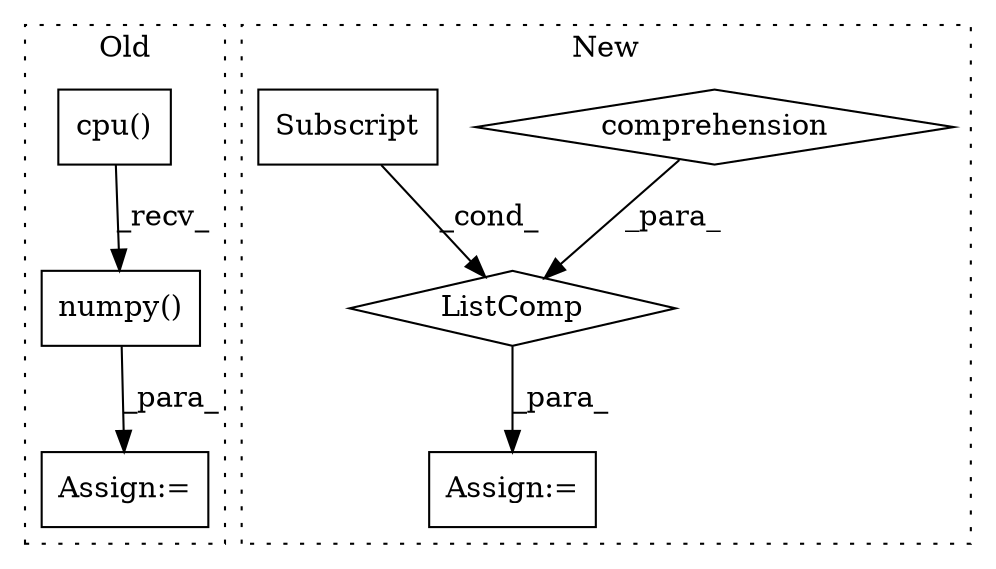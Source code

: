 digraph G {
subgraph cluster0 {
1 [label="numpy()" a="75" s="4804" l="34" shape="box"];
4 [label="Assign:=" a="68" s="4801" l="3" shape="box"];
5 [label="cpu()" a="75" s="4804" l="26" shape="box"];
label = "Old";
style="dotted";
}
subgraph cluster1 {
2 [label="ListComp" a="106" s="5411" l="37" shape="diamond"];
3 [label="comprehension" a="45" s="5425" l="3" shape="diamond"];
6 [label="Assign:=" a="68" s="5408" l="3" shape="box"];
7 [label="Subscript" a="63" s="5412,0" l="12,0" shape="box"];
label = "New";
style="dotted";
}
1 -> 4 [label="_para_"];
2 -> 6 [label="_para_"];
3 -> 2 [label="_para_"];
5 -> 1 [label="_recv_"];
7 -> 2 [label="_cond_"];
}